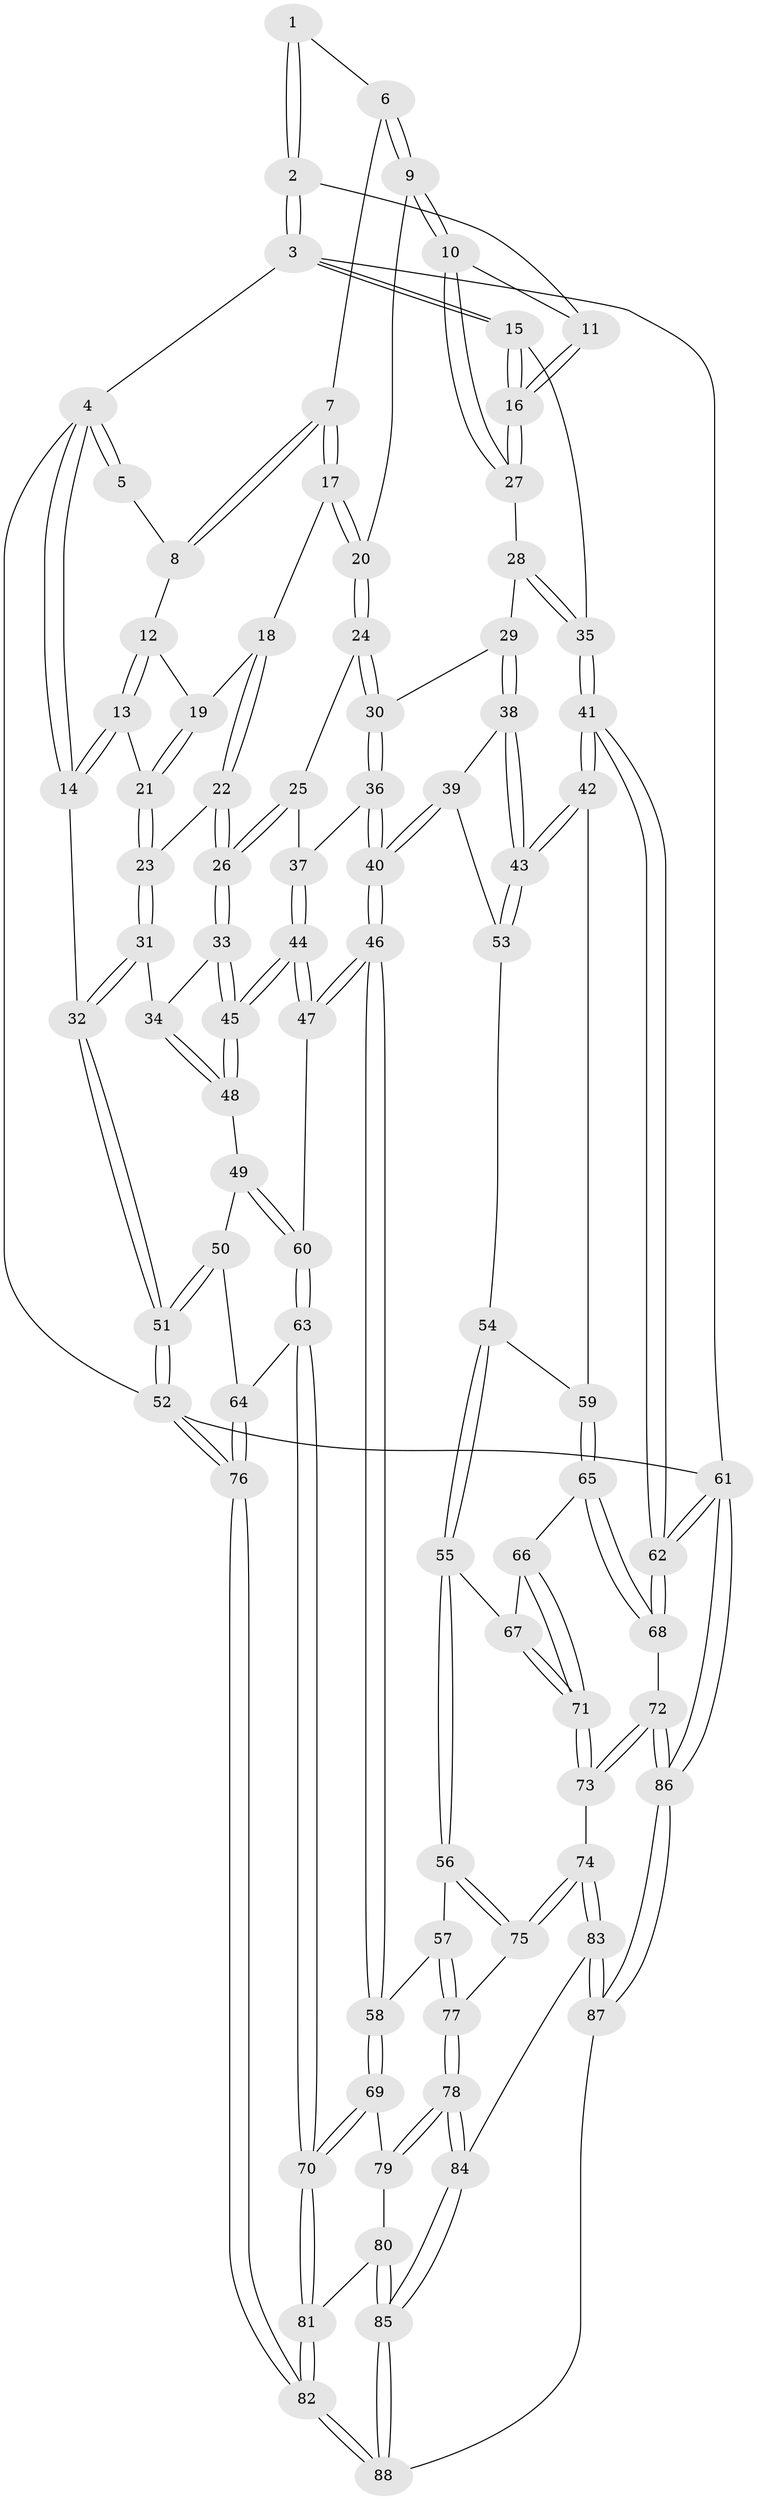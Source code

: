 // Generated by graph-tools (version 1.1) at 2025/00/03/09/25 05:00:59]
// undirected, 88 vertices, 217 edges
graph export_dot {
graph [start="1"]
  node [color=gray90,style=filled];
  1 [pos="+0.43390056706345353+0"];
  2 [pos="+0.9623707402144662+0"];
  3 [pos="+1+0"];
  4 [pos="+0+0"];
  5 [pos="+0.0985078579141969+0"];
  6 [pos="+0.45427717113415217+0"];
  7 [pos="+0.2969652849380481+0.16024191163941934"];
  8 [pos="+0.22587320879510964+0.11679434995934619"];
  9 [pos="+0.5634402113747035+0.16711884489704412"];
  10 [pos="+0.6473129894918606+0.1950615999059681"];
  11 [pos="+0.7827593100287975+0.06646800694040343"];
  12 [pos="+0.13403971732409964+0.1933640308323238"];
  13 [pos="+0.09908547291184007+0.21268585532931186"];
  14 [pos="+0+0.24277713767952686"];
  15 [pos="+1+0.45972907213449143"];
  16 [pos="+0.9574749409979252+0.32302385647715237"];
  17 [pos="+0.31230664654588447+0.18691883838465295"];
  18 [pos="+0.2636951889474745+0.26759964904727945"];
  19 [pos="+0.21100893116757652+0.2684477905149389"];
  20 [pos="+0.40312083919889496+0.23539143005081573"];
  21 [pos="+0.16259523636971598+0.3042689651216868"];
  22 [pos="+0.25560904557834896+0.355473820595576"];
  23 [pos="+0.1699037255288529+0.35269295877696666"];
  24 [pos="+0.4027754727313293+0.2910966012945762"];
  25 [pos="+0.3965969680306195+0.3721894526534723"];
  26 [pos="+0.30806077068824234+0.4106985446961317"];
  27 [pos="+0.6513161781172055+0.22506964239401597"];
  28 [pos="+0.6532193417860203+0.28616413125471607"];
  29 [pos="+0.635808157826437+0.34117949179053864"];
  30 [pos="+0.6217593545130836+0.3469033789421019"];
  31 [pos="+0.09260427990839241+0.4175103149128977"];
  32 [pos="+0+0.3511779987308052"];
  33 [pos="+0.30055716534481214+0.43179265860779276"];
  34 [pos="+0.14757608478465684+0.48350813959810973"];
  35 [pos="+1+0.4666930010889108"];
  36 [pos="+0.47471897221796566+0.41483532978094934"];
  37 [pos="+0.45940919119791357+0.4115545689181788"];
  38 [pos="+0.6679292737407315+0.440969125424891"];
  39 [pos="+0.6006961057196363+0.5694333605166016"];
  40 [pos="+0.5398553589693752+0.5879393295751902"];
  41 [pos="+1+0.506905621408799"];
  42 [pos="+0.9399895824080421+0.5515936118587857"];
  43 [pos="+0.9218207377244978+0.5472611983138586"];
  44 [pos="+0.3510103457468516+0.624765721316698"];
  45 [pos="+0.3334766499741803+0.6031432224256794"];
  46 [pos="+0.46175184067117453+0.6664922080194146"];
  47 [pos="+0.3534476083004402+0.6296545470671824"];
  48 [pos="+0.15485860368214058+0.550903270696336"];
  49 [pos="+0.10187097226095455+0.6170220763382778"];
  50 [pos="+0.04354267240112258+0.6552272225857357"];
  51 [pos="+0+0.6439647956214265"];
  52 [pos="+0+1"];
  53 [pos="+0.6372155828476159+0.5942205427262888"];
  54 [pos="+0.6755012783604815+0.6538366869653202"];
  55 [pos="+0.6378323244143835+0.7544942276066653"];
  56 [pos="+0.6273889396956037+0.7579133409616517"];
  57 [pos="+0.5775227490570237+0.7555814662127509"];
  58 [pos="+0.4708420577066161+0.6897753134890428"];
  59 [pos="+0.8225150262086465+0.6880382956334764"];
  60 [pos="+0.2789115899315219+0.7051073926681953"];
  61 [pos="+1+1"];
  62 [pos="+1+1"];
  63 [pos="+0.23902536981088218+0.7790204685432749"];
  64 [pos="+0.12932980289240534+0.7563836841656946"];
  65 [pos="+0.8135384276516067+0.7158856749430594"];
  66 [pos="+0.7796264133994404+0.7417335167830973"];
  67 [pos="+0.6526305586960904+0.758501169898641"];
  68 [pos="+0.8555672369668754+0.8157231191464418"];
  69 [pos="+0.45119873238144165+0.767374342542023"];
  70 [pos="+0.25926174053556983+0.8589120564605448"];
  71 [pos="+0.7283975808673832+0.8625568275332318"];
  72 [pos="+0.7458590484637679+0.9116403884884298"];
  73 [pos="+0.727799313811275+0.8916693438882269"];
  74 [pos="+0.6923527110133602+0.8885272919128184"];
  75 [pos="+0.6430388692780935+0.8407665768537564"];
  76 [pos="+0+1"];
  77 [pos="+0.5678556091824715+0.8751527834604516"];
  78 [pos="+0.5585615757860415+0.8991748571241623"];
  79 [pos="+0.45140583699015724+0.7746447255152513"];
  80 [pos="+0.42845532810199266+0.8742037344761716"];
  81 [pos="+0.2594879203411038+0.8691883471295712"];
  82 [pos="+0.13132044496783823+1"];
  83 [pos="+0.5869698461731625+0.9274071289598419"];
  84 [pos="+0.5580440535039817+0.9089470253987297"];
  85 [pos="+0.4624086308576143+0.9500466833159449"];
  86 [pos="+0.9113226233647935+1"];
  87 [pos="+0.7315579591414004+1"];
  88 [pos="+0.33457942895893933+1"];
  1 -- 2;
  1 -- 2;
  1 -- 6;
  2 -- 3;
  2 -- 3;
  2 -- 11;
  3 -- 4;
  3 -- 15;
  3 -- 15;
  3 -- 61;
  4 -- 5;
  4 -- 5;
  4 -- 14;
  4 -- 14;
  4 -- 52;
  5 -- 8;
  6 -- 7;
  6 -- 9;
  6 -- 9;
  7 -- 8;
  7 -- 8;
  7 -- 17;
  7 -- 17;
  8 -- 12;
  9 -- 10;
  9 -- 10;
  9 -- 20;
  10 -- 11;
  10 -- 27;
  10 -- 27;
  11 -- 16;
  11 -- 16;
  12 -- 13;
  12 -- 13;
  12 -- 19;
  13 -- 14;
  13 -- 14;
  13 -- 21;
  14 -- 32;
  15 -- 16;
  15 -- 16;
  15 -- 35;
  16 -- 27;
  16 -- 27;
  17 -- 18;
  17 -- 20;
  17 -- 20;
  18 -- 19;
  18 -- 22;
  18 -- 22;
  19 -- 21;
  19 -- 21;
  20 -- 24;
  20 -- 24;
  21 -- 23;
  21 -- 23;
  22 -- 23;
  22 -- 26;
  22 -- 26;
  23 -- 31;
  23 -- 31;
  24 -- 25;
  24 -- 30;
  24 -- 30;
  25 -- 26;
  25 -- 26;
  25 -- 37;
  26 -- 33;
  26 -- 33;
  27 -- 28;
  28 -- 29;
  28 -- 35;
  28 -- 35;
  29 -- 30;
  29 -- 38;
  29 -- 38;
  30 -- 36;
  30 -- 36;
  31 -- 32;
  31 -- 32;
  31 -- 34;
  32 -- 51;
  32 -- 51;
  33 -- 34;
  33 -- 45;
  33 -- 45;
  34 -- 48;
  34 -- 48;
  35 -- 41;
  35 -- 41;
  36 -- 37;
  36 -- 40;
  36 -- 40;
  37 -- 44;
  37 -- 44;
  38 -- 39;
  38 -- 43;
  38 -- 43;
  39 -- 40;
  39 -- 40;
  39 -- 53;
  40 -- 46;
  40 -- 46;
  41 -- 42;
  41 -- 42;
  41 -- 62;
  41 -- 62;
  42 -- 43;
  42 -- 43;
  42 -- 59;
  43 -- 53;
  43 -- 53;
  44 -- 45;
  44 -- 45;
  44 -- 47;
  44 -- 47;
  45 -- 48;
  45 -- 48;
  46 -- 47;
  46 -- 47;
  46 -- 58;
  46 -- 58;
  47 -- 60;
  48 -- 49;
  49 -- 50;
  49 -- 60;
  49 -- 60;
  50 -- 51;
  50 -- 51;
  50 -- 64;
  51 -- 52;
  51 -- 52;
  52 -- 76;
  52 -- 76;
  52 -- 61;
  53 -- 54;
  54 -- 55;
  54 -- 55;
  54 -- 59;
  55 -- 56;
  55 -- 56;
  55 -- 67;
  56 -- 57;
  56 -- 75;
  56 -- 75;
  57 -- 58;
  57 -- 77;
  57 -- 77;
  58 -- 69;
  58 -- 69;
  59 -- 65;
  59 -- 65;
  60 -- 63;
  60 -- 63;
  61 -- 62;
  61 -- 62;
  61 -- 86;
  61 -- 86;
  62 -- 68;
  62 -- 68;
  63 -- 64;
  63 -- 70;
  63 -- 70;
  64 -- 76;
  64 -- 76;
  65 -- 66;
  65 -- 68;
  65 -- 68;
  66 -- 67;
  66 -- 71;
  66 -- 71;
  67 -- 71;
  67 -- 71;
  68 -- 72;
  69 -- 70;
  69 -- 70;
  69 -- 79;
  70 -- 81;
  70 -- 81;
  71 -- 73;
  71 -- 73;
  72 -- 73;
  72 -- 73;
  72 -- 86;
  72 -- 86;
  73 -- 74;
  74 -- 75;
  74 -- 75;
  74 -- 83;
  74 -- 83;
  75 -- 77;
  76 -- 82;
  76 -- 82;
  77 -- 78;
  77 -- 78;
  78 -- 79;
  78 -- 79;
  78 -- 84;
  78 -- 84;
  79 -- 80;
  80 -- 81;
  80 -- 85;
  80 -- 85;
  81 -- 82;
  81 -- 82;
  82 -- 88;
  82 -- 88;
  83 -- 84;
  83 -- 87;
  83 -- 87;
  84 -- 85;
  84 -- 85;
  85 -- 88;
  85 -- 88;
  86 -- 87;
  86 -- 87;
  87 -- 88;
}
